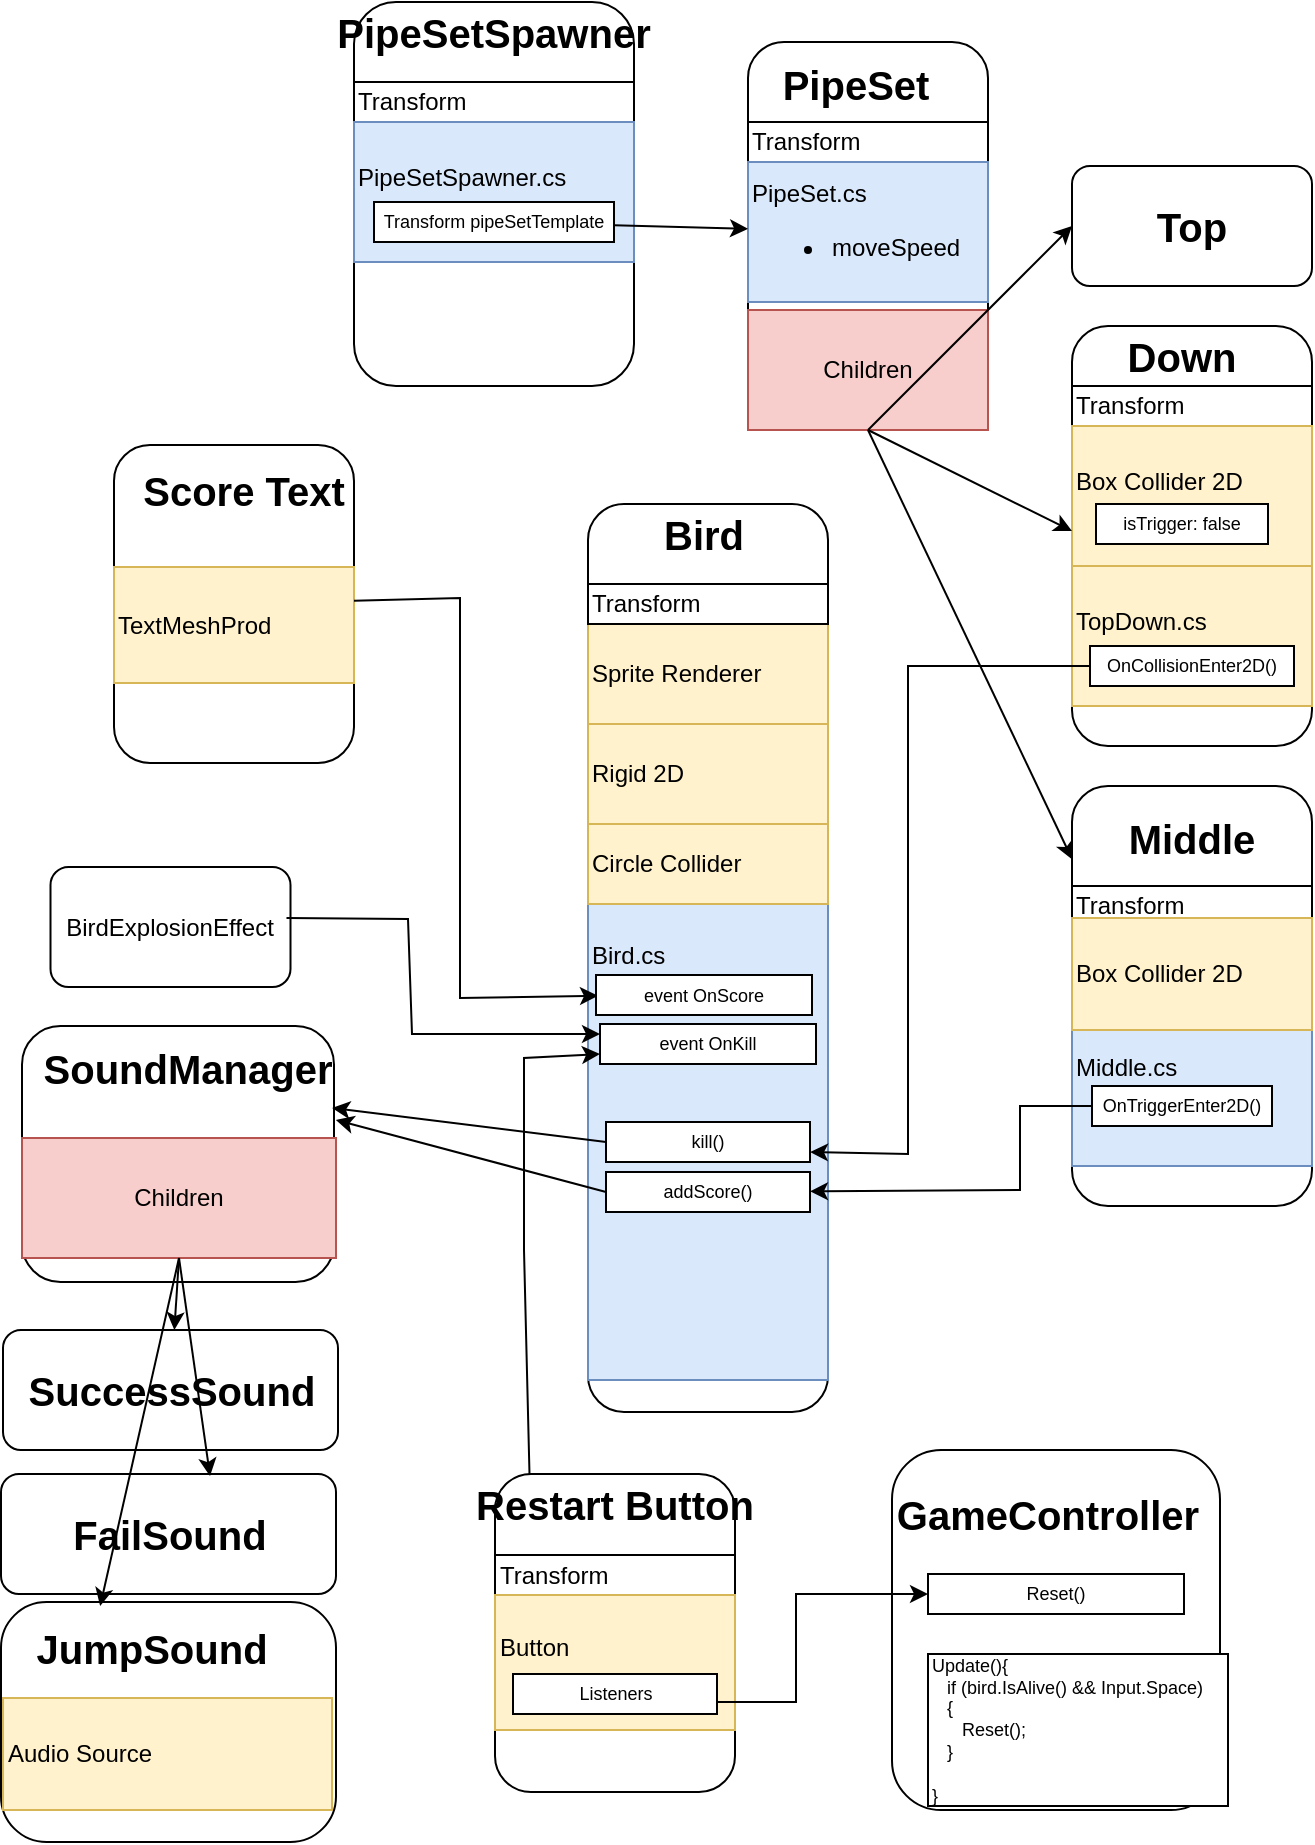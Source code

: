 <mxfile version="22.1.11" type="device">
  <diagram name="Page-1" id="ugfn_hQ13hBYEz8tjGXG">
    <mxGraphModel dx="794" dy="461" grid="1" gridSize="8" guides="1" tooltips="1" connect="1" arrows="1" fold="1" page="1" pageScale="1" pageWidth="850" pageHeight="1100" math="0" shadow="0">
      <root>
        <mxCell id="0" />
        <mxCell id="1" parent="0" />
        <mxCell id="1OO_fhHBv71YnYOh19h5-1" value="" style="rounded=1;whiteSpace=wrap;html=1;" parent="1" vertex="1">
          <mxGeometry x="352" y="403" width="120" height="454" as="geometry" />
        </mxCell>
        <mxCell id="1OO_fhHBv71YnYOh19h5-2" value="Sprite Renderer&lt;br&gt;" style="rounded=0;whiteSpace=wrap;html=1;align=left;horizontal=1;fillColor=#fff2cc;strokeColor=#d6b656;" parent="1" vertex="1">
          <mxGeometry x="352" y="463" width="120" height="50" as="geometry" />
        </mxCell>
        <mxCell id="1OO_fhHBv71YnYOh19h5-3" value="Transform" style="rounded=0;whiteSpace=wrap;html=1;align=left;horizontal=1;" parent="1" vertex="1">
          <mxGeometry x="352" y="443" width="120" height="20" as="geometry" />
        </mxCell>
        <mxCell id="1OO_fhHBv71YnYOh19h5-4" value="Rigid 2D" style="rounded=0;whiteSpace=wrap;html=1;align=left;horizontal=1;fillColor=#fff2cc;strokeColor=#d6b656;" parent="1" vertex="1">
          <mxGeometry x="352" y="513" width="120" height="50" as="geometry" />
        </mxCell>
        <mxCell id="1OO_fhHBv71YnYOh19h5-5" value="Bird.cs&lt;br&gt;&lt;br&gt;&lt;br&gt;&lt;br&gt;&lt;br&gt;&lt;br&gt;&lt;br&gt;&lt;br&gt;&lt;br&gt;&lt;br&gt;&lt;br&gt;&lt;br&gt;&lt;br&gt;&lt;br&gt;" style="rounded=0;whiteSpace=wrap;html=1;align=left;horizontal=1;fillColor=#dae8fc;strokeColor=#6c8ebf;" parent="1" vertex="1">
          <mxGeometry x="352" y="603" width="120" height="238" as="geometry" />
        </mxCell>
        <mxCell id="1OO_fhHBv71YnYOh19h5-6" value="" style="rounded=1;whiteSpace=wrap;html=1;" parent="1" vertex="1">
          <mxGeometry x="432" y="172" width="120" height="192" as="geometry" />
        </mxCell>
        <mxCell id="1OO_fhHBv71YnYOh19h5-7" value="Transform" style="rounded=0;whiteSpace=wrap;html=1;align=left;horizontal=1;" parent="1" vertex="1">
          <mxGeometry x="432" y="212" width="120" height="20" as="geometry" />
        </mxCell>
        <mxCell id="1OO_fhHBv71YnYOh19h5-8" value="PipeSet.cs&lt;br&gt;&lt;ul&gt;&lt;li&gt;&lt;span style=&quot;background-color: initial;&quot;&gt;moveSpeed&lt;/span&gt;&lt;/li&gt;&lt;/ul&gt;" style="rounded=0;whiteSpace=wrap;html=1;align=left;horizontal=1;fillColor=#dae8fc;strokeColor=#6c8ebf;" parent="1" vertex="1">
          <mxGeometry x="432" y="232" width="120" height="70" as="geometry" />
        </mxCell>
        <mxCell id="1OO_fhHBv71YnYOh19h5-9" value="" style="rounded=1;whiteSpace=wrap;html=1;" parent="1" vertex="1">
          <mxGeometry x="235" y="152" width="140" height="192" as="geometry" />
        </mxCell>
        <mxCell id="1OO_fhHBv71YnYOh19h5-10" value="Transform" style="rounded=0;whiteSpace=wrap;html=1;align=left;horizontal=1;" parent="1" vertex="1">
          <mxGeometry x="235" y="192" width="140" height="20" as="geometry" />
        </mxCell>
        <mxCell id="1OO_fhHBv71YnYOh19h5-11" value="PipeSetSpawner.cs&lt;br&gt;&lt;br&gt;" style="rounded=0;whiteSpace=wrap;html=1;align=left;horizontal=1;fillColor=#dae8fc;strokeColor=#6c8ebf;" parent="1" vertex="1">
          <mxGeometry x="235" y="212" width="140" height="70" as="geometry" />
        </mxCell>
        <mxCell id="1OO_fhHBv71YnYOh19h5-12" value="" style="endArrow=classic;html=1;rounded=0;" parent="1" source="1OO_fhHBv71YnYOh19h5-13" target="1OO_fhHBv71YnYOh19h5-8" edge="1">
          <mxGeometry width="50" height="50" relative="1" as="geometry">
            <mxPoint x="462" y="272" as="sourcePoint" />
            <mxPoint x="392" y="142" as="targetPoint" />
          </mxGeometry>
        </mxCell>
        <mxCell id="1OO_fhHBv71YnYOh19h5-13" value="Transform pipeSetTemplate" style="rounded=0;whiteSpace=wrap;html=1;fontSize=9;" parent="1" vertex="1">
          <mxGeometry x="245" y="252" width="120" height="20" as="geometry" />
        </mxCell>
        <mxCell id="1OO_fhHBv71YnYOh19h5-14" value="" style="rounded=1;whiteSpace=wrap;html=1;" parent="1" vertex="1">
          <mxGeometry x="594" y="234" width="120" height="60" as="geometry" />
        </mxCell>
        <mxCell id="1OO_fhHBv71YnYOh19h5-15" value="" style="rounded=1;whiteSpace=wrap;html=1;" parent="1" vertex="1">
          <mxGeometry x="594" y="314" width="120" height="210" as="geometry" />
        </mxCell>
        <mxCell id="1OO_fhHBv71YnYOh19h5-17" value="Transform" style="rounded=0;whiteSpace=wrap;html=1;align=left;horizontal=1;" parent="1" vertex="1">
          <mxGeometry x="594" y="344" width="120" height="20" as="geometry" />
        </mxCell>
        <mxCell id="1OO_fhHBv71YnYOh19h5-18" value="TopDown.cs&lt;br&gt;&lt;br&gt;" style="rounded=0;whiteSpace=wrap;html=1;align=left;horizontal=1;fillColor=#fff2cc;strokeColor=#d6b656;" parent="1" vertex="1">
          <mxGeometry x="594" y="434" width="120" height="70" as="geometry" />
        </mxCell>
        <mxCell id="1OO_fhHBv71YnYOh19h5-21" value="" style="rounded=1;whiteSpace=wrap;html=1;" parent="1" vertex="1">
          <mxGeometry x="594" y="544" width="120" height="210" as="geometry" />
        </mxCell>
        <mxCell id="1OO_fhHBv71YnYOh19h5-22" value="Transform" style="rounded=0;whiteSpace=wrap;html=1;align=left;horizontal=1;" parent="1" vertex="1">
          <mxGeometry x="594" y="594" width="120" height="20" as="geometry" />
        </mxCell>
        <mxCell id="1OO_fhHBv71YnYOh19h5-23" value="Middle.cs&lt;br&gt;&lt;br&gt;&lt;br&gt;" style="rounded=0;whiteSpace=wrap;html=1;align=left;horizontal=1;fillColor=#dae8fc;strokeColor=#6c8ebf;" parent="1" vertex="1">
          <mxGeometry x="594" y="664" width="120" height="70" as="geometry" />
        </mxCell>
        <mxCell id="1OO_fhHBv71YnYOh19h5-24" value="OnCollisionEnter2D()" style="rounded=0;whiteSpace=wrap;html=1;fontSize=9;" parent="1" vertex="1">
          <mxGeometry x="603" y="474" width="102" height="20" as="geometry" />
        </mxCell>
        <mxCell id="1OO_fhHBv71YnYOh19h5-25" value="OnTriggerEnter2D()" style="rounded=0;whiteSpace=wrap;html=1;fontSize=9;" parent="1" vertex="1">
          <mxGeometry x="604" y="694" width="90" height="20" as="geometry" />
        </mxCell>
        <mxCell id="1OO_fhHBv71YnYOh19h5-26" value="Circle Collider" style="rounded=0;whiteSpace=wrap;html=1;align=left;horizontal=1;fillColor=#fff2cc;strokeColor=#d6b656;" parent="1" vertex="1">
          <mxGeometry x="352" y="563" width="120" height="40" as="geometry" />
        </mxCell>
        <mxCell id="1OO_fhHBv71YnYOh19h5-27" value="Box Collider 2D&lt;br&gt;&lt;br&gt;" style="rounded=0;whiteSpace=wrap;html=1;align=left;horizontal=1;fillColor=#fff2cc;strokeColor=#d6b656;" parent="1" vertex="1">
          <mxGeometry x="594" y="364" width="120" height="70" as="geometry" />
        </mxCell>
        <mxCell id="1OO_fhHBv71YnYOh19h5-28" value="Box Collider 2D" style="rounded=0;whiteSpace=wrap;html=1;align=left;horizontal=1;fillColor=#fff2cc;strokeColor=#d6b656;" parent="1" vertex="1">
          <mxGeometry x="594" y="610" width="120" height="56" as="geometry" />
        </mxCell>
        <mxCell id="1OO_fhHBv71YnYOh19h5-29" value="" style="rounded=1;whiteSpace=wrap;html=1;" parent="1" vertex="1">
          <mxGeometry x="115" y="373.5" width="120" height="159" as="geometry" />
        </mxCell>
        <mxCell id="1OO_fhHBv71YnYOh19h5-31" value="TextMeshProd" style="rounded=0;whiteSpace=wrap;html=1;align=left;horizontal=1;fillColor=#fff2cc;strokeColor=#d6b656;" parent="1" vertex="1">
          <mxGeometry x="115" y="434.5" width="120" height="58" as="geometry" />
        </mxCell>
        <mxCell id="1OO_fhHBv71YnYOh19h5-32" value="" style="rounded=1;whiteSpace=wrap;html=1;" parent="1" vertex="1">
          <mxGeometry x="305.5" y="888" width="120" height="159" as="geometry" />
        </mxCell>
        <mxCell id="1OO_fhHBv71YnYOh19h5-33" value="Transform" style="rounded=0;whiteSpace=wrap;html=1;align=left;horizontal=1;" parent="1" vertex="1">
          <mxGeometry x="305.5" y="928.5" width="120" height="20" as="geometry" />
        </mxCell>
        <mxCell id="1OO_fhHBv71YnYOh19h5-34" value="Button&lt;br&gt;&lt;br&gt;" style="rounded=0;whiteSpace=wrap;html=1;align=left;horizontal=1;fillColor=#fff2cc;strokeColor=#d6b656;" parent="1" vertex="1">
          <mxGeometry x="305.5" y="948.5" width="120" height="67.5" as="geometry" />
        </mxCell>
        <mxCell id="1OO_fhHBv71YnYOh19h5-36" value="event OnKill" style="rounded=0;whiteSpace=wrap;html=1;fontSize=9;" parent="1" vertex="1">
          <mxGeometry x="358" y="663" width="108" height="20" as="geometry" />
        </mxCell>
        <mxCell id="1OO_fhHBv71YnYOh19h5-37" value="" style="endArrow=classic;html=1;rounded=0;" parent="1" source="1OO_fhHBv71YnYOh19h5-29" edge="1">
          <mxGeometry width="50" height="50" relative="1" as="geometry">
            <mxPoint x="312" y="217" as="sourcePoint" />
            <mxPoint x="357" y="648.878" as="targetPoint" />
            <Array as="points">
              <mxPoint x="288" y="450" />
              <mxPoint x="288" y="650" />
            </Array>
          </mxGeometry>
        </mxCell>
        <mxCell id="1OO_fhHBv71YnYOh19h5-39" value="kill()" style="rounded=0;whiteSpace=wrap;html=1;fontSize=9;" parent="1" vertex="1">
          <mxGeometry x="361" y="712" width="102" height="20" as="geometry" />
        </mxCell>
        <mxCell id="1OO_fhHBv71YnYOh19h5-40" value="" style="endArrow=classic;html=1;rounded=0;entryX=1;entryY=0.75;entryDx=0;entryDy=0;exitX=0;exitY=0.5;exitDx=0;exitDy=0;" parent="1" source="1OO_fhHBv71YnYOh19h5-24" target="1OO_fhHBv71YnYOh19h5-39" edge="1">
          <mxGeometry width="50" height="50" relative="1" as="geometry">
            <mxPoint x="412" y="226" as="sourcePoint" />
            <mxPoint x="312" y="217" as="targetPoint" />
            <Array as="points">
              <mxPoint x="512" y="484" />
              <mxPoint x="512" y="728" />
            </Array>
          </mxGeometry>
        </mxCell>
        <mxCell id="1OO_fhHBv71YnYOh19h5-41" value="addScore()" style="rounded=0;whiteSpace=wrap;html=1;fontSize=9;" parent="1" vertex="1">
          <mxGeometry x="361" y="737" width="102" height="20" as="geometry" />
        </mxCell>
        <mxCell id="1OO_fhHBv71YnYOh19h5-42" value="" style="endArrow=classic;html=1;rounded=0;exitX=0;exitY=0.5;exitDx=0;exitDy=0;" parent="1" source="1OO_fhHBv71YnYOh19h5-25" target="1OO_fhHBv71YnYOh19h5-41" edge="1">
          <mxGeometry width="50" height="50" relative="1" as="geometry">
            <mxPoint x="611" y="492" as="sourcePoint" />
            <mxPoint x="403" y="736" as="targetPoint" />
            <Array as="points">
              <mxPoint x="568" y="704" />
              <mxPoint x="568" y="746" />
            </Array>
          </mxGeometry>
        </mxCell>
        <mxCell id="1OO_fhHBv71YnYOh19h5-44" value="Listeners" style="rounded=0;whiteSpace=wrap;html=1;fontSize=9;" parent="1" vertex="1">
          <mxGeometry x="314.5" y="988" width="102" height="20" as="geometry" />
        </mxCell>
        <mxCell id="1OO_fhHBv71YnYOh19h5-46" value="Bird" style="text;html=1;strokeColor=none;fillColor=none;align=center;verticalAlign=middle;whiteSpace=wrap;rounded=0;fontStyle=1;fontSize=20;" parent="1" vertex="1">
          <mxGeometry x="380" y="403" width="60" height="30" as="geometry" />
        </mxCell>
        <mxCell id="1OO_fhHBv71YnYOh19h5-47" value="PipeSet" style="text;html=1;strokeColor=none;fillColor=none;align=center;verticalAlign=middle;whiteSpace=wrap;rounded=0;fontStyle=1;fontSize=20;" parent="1" vertex="1">
          <mxGeometry x="456" y="178" width="60" height="30" as="geometry" />
        </mxCell>
        <mxCell id="1OO_fhHBv71YnYOh19h5-48" value="PipeSetSpawner" style="text;html=1;strokeColor=none;fillColor=none;align=center;verticalAlign=middle;whiteSpace=wrap;rounded=0;fontStyle=1;fontSize=20;" parent="1" vertex="1">
          <mxGeometry x="275" y="152" width="60" height="30" as="geometry" />
        </mxCell>
        <mxCell id="1OO_fhHBv71YnYOh19h5-49" value="Down" style="text;html=1;strokeColor=none;fillColor=none;align=center;verticalAlign=middle;whiteSpace=wrap;rounded=0;fontStyle=1;fontSize=20;" parent="1" vertex="1">
          <mxGeometry x="619" y="314" width="60" height="30" as="geometry" />
        </mxCell>
        <mxCell id="1OO_fhHBv71YnYOh19h5-50" value="Top" style="text;html=1;strokeColor=none;fillColor=none;align=center;verticalAlign=middle;whiteSpace=wrap;rounded=0;fontStyle=1;fontSize=20;" parent="1" vertex="1">
          <mxGeometry x="624" y="249" width="60" height="30" as="geometry" />
        </mxCell>
        <mxCell id="1OO_fhHBv71YnYOh19h5-51" value="Middle" style="text;html=1;strokeColor=none;fillColor=none;align=center;verticalAlign=middle;whiteSpace=wrap;rounded=0;fontStyle=1;fontSize=20;" parent="1" vertex="1">
          <mxGeometry x="624" y="554.5" width="60" height="30" as="geometry" />
        </mxCell>
        <mxCell id="1OO_fhHBv71YnYOh19h5-52" value="Score Text" style="text;html=1;strokeColor=none;fillColor=none;align=center;verticalAlign=middle;whiteSpace=wrap;rounded=0;fontStyle=1;fontSize=20;" parent="1" vertex="1">
          <mxGeometry x="115" y="380.5" width="130" height="30" as="geometry" />
        </mxCell>
        <mxCell id="1OO_fhHBv71YnYOh19h5-53" value="Restart Button" style="text;html=1;strokeColor=none;fillColor=none;align=center;verticalAlign=middle;whiteSpace=wrap;rounded=0;fontStyle=1;fontSize=20;" parent="1" vertex="1">
          <mxGeometry x="280" y="888" width="171" height="30" as="geometry" />
        </mxCell>
        <mxCell id="1OO_fhHBv71YnYOh19h5-54" value="isTrigger: false" style="rounded=0;whiteSpace=wrap;html=1;fontSize=9;" parent="1" vertex="1">
          <mxGeometry x="606" y="403" width="86" height="20" as="geometry" />
        </mxCell>
        <mxCell id="1OO_fhHBv71YnYOh19h5-60" value="Children" style="rounded=0;whiteSpace=wrap;html=1;fillColor=#f8cecc;strokeColor=#b85450;" parent="1" vertex="1">
          <mxGeometry x="432" y="306" width="120" height="60" as="geometry" />
        </mxCell>
        <mxCell id="1OO_fhHBv71YnYOh19h5-61" value="" style="endArrow=classic;html=1;rounded=0;exitX=0.5;exitY=1;exitDx=0;exitDy=0;entryX=0;entryY=0.5;entryDx=0;entryDy=0;" parent="1" source="1OO_fhHBv71YnYOh19h5-60" target="1OO_fhHBv71YnYOh19h5-14" edge="1">
          <mxGeometry width="50" height="50" relative="1" as="geometry">
            <mxPoint x="373" y="272" as="sourcePoint" />
            <mxPoint x="440" y="273" as="targetPoint" />
          </mxGeometry>
        </mxCell>
        <mxCell id="1OO_fhHBv71YnYOh19h5-62" value="" style="endArrow=classic;html=1;rounded=0;entryX=0;entryY=0.75;entryDx=0;entryDy=0;exitX=0.5;exitY=1;exitDx=0;exitDy=0;" parent="1" source="1OO_fhHBv71YnYOh19h5-60" target="1OO_fhHBv71YnYOh19h5-27" edge="1">
          <mxGeometry width="50" height="50" relative="1" as="geometry">
            <mxPoint x="560" y="344" as="sourcePoint" />
            <mxPoint x="602" y="272" as="targetPoint" />
          </mxGeometry>
        </mxCell>
        <mxCell id="1OO_fhHBv71YnYOh19h5-63" value="" style="endArrow=classic;html=1;rounded=0;entryX=0.001;entryY=0.175;entryDx=0;entryDy=0;entryPerimeter=0;exitX=0.5;exitY=1;exitDx=0;exitDy=0;" parent="1" source="1OO_fhHBv71YnYOh19h5-60" target="1OO_fhHBv71YnYOh19h5-21" edge="1">
          <mxGeometry width="50" height="50" relative="1" as="geometry">
            <mxPoint x="538" y="374" as="sourcePoint" />
            <mxPoint x="602" y="425" as="targetPoint" />
          </mxGeometry>
        </mxCell>
        <mxCell id="CQiQuCf6ycCjtqZyi2Zl-1" value="&lt;div style=&quot;font-size: 20px;&quot;&gt;SuccessSound&lt;/div&gt;" style="rounded=1;whiteSpace=wrap;html=1;fontSize=20;fontStyle=1" parent="1" vertex="1">
          <mxGeometry x="59.5" y="816" width="167.5" height="60" as="geometry" />
        </mxCell>
        <mxCell id="CQiQuCf6ycCjtqZyi2Zl-2" value="&lt;div style=&quot;font-size: 20px;&quot;&gt;FailSound&lt;/div&gt;" style="rounded=1;whiteSpace=wrap;html=1;fontSize=20;fontStyle=1" parent="1" vertex="1">
          <mxGeometry x="58.5" y="888" width="167.5" height="60" as="geometry" />
        </mxCell>
        <mxCell id="CQiQuCf6ycCjtqZyi2Zl-3" value="" style="rounded=1;whiteSpace=wrap;html=1;fontSize=20;fontStyle=1;arcSize=19;" parent="1" vertex="1">
          <mxGeometry x="58.5" y="952" width="167.5" height="120" as="geometry" />
        </mxCell>
        <mxCell id="CQiQuCf6ycCjtqZyi2Zl-4" value="JumpSound" style="text;html=1;strokeColor=none;fillColor=none;align=center;verticalAlign=middle;whiteSpace=wrap;rounded=0;fontStyle=1;fontSize=20;" parent="1" vertex="1">
          <mxGeometry x="104" y="960" width="60" height="30" as="geometry" />
        </mxCell>
        <mxCell id="CQiQuCf6ycCjtqZyi2Zl-6" value="Audio Source" style="rounded=0;whiteSpace=wrap;html=1;align=left;horizontal=1;fillColor=#fff2cc;strokeColor=#d6b656;" parent="1" vertex="1">
          <mxGeometry x="59.5" y="1000" width="164.5" height="56" as="geometry" />
        </mxCell>
        <mxCell id="CQiQuCf6ycCjtqZyi2Zl-7" value="" style="rounded=1;whiteSpace=wrap;html=1;" parent="1" vertex="1">
          <mxGeometry x="69" y="664" width="156" height="128" as="geometry" />
        </mxCell>
        <mxCell id="CQiQuCf6ycCjtqZyi2Zl-8" value="&lt;div&gt;SoundManager&lt;/div&gt;" style="text;html=1;strokeColor=none;fillColor=none;align=center;verticalAlign=middle;whiteSpace=wrap;rounded=0;fontStyle=1;fontSize=20;" parent="1" vertex="1">
          <mxGeometry x="122" y="670" width="60" height="30" as="geometry" />
        </mxCell>
        <mxCell id="CQiQuCf6ycCjtqZyi2Zl-9" value="Children" style="rounded=0;whiteSpace=wrap;html=1;fillColor=#f8cecc;strokeColor=#b85450;" parent="1" vertex="1">
          <mxGeometry x="69" y="720" width="157" height="60" as="geometry" />
        </mxCell>
        <mxCell id="CQiQuCf6ycCjtqZyi2Zl-10" value="" style="endArrow=classic;html=1;rounded=0;exitX=0.5;exitY=1;exitDx=0;exitDy=0;" parent="1" source="CQiQuCf6ycCjtqZyi2Zl-9" target="CQiQuCf6ycCjtqZyi2Zl-1" edge="1">
          <mxGeometry width="50" height="50" relative="1" as="geometry">
            <mxPoint x="264" y="922" as="sourcePoint" />
            <mxPoint x="314" y="872" as="targetPoint" />
          </mxGeometry>
        </mxCell>
        <mxCell id="CQiQuCf6ycCjtqZyi2Zl-11" value="" style="endArrow=classic;html=1;rounded=0;entryX=0.624;entryY=0.017;entryDx=0;entryDy=0;exitX=0.5;exitY=1;exitDx=0;exitDy=0;entryPerimeter=0;" parent="1" source="CQiQuCf6ycCjtqZyi2Zl-9" target="CQiQuCf6ycCjtqZyi2Zl-2" edge="1">
          <mxGeometry width="50" height="50" relative="1" as="geometry">
            <mxPoint x="272" y="984" as="sourcePoint" />
            <mxPoint x="235" y="846" as="targetPoint" />
          </mxGeometry>
        </mxCell>
        <mxCell id="CQiQuCf6ycCjtqZyi2Zl-12" value="" style="endArrow=classic;html=1;rounded=0;entryX=0.296;entryY=0.017;entryDx=0;entryDy=0;exitX=0.5;exitY=1;exitDx=0;exitDy=0;entryPerimeter=0;" parent="1" source="CQiQuCf6ycCjtqZyi2Zl-9" target="CQiQuCf6ycCjtqZyi2Zl-3" edge="1">
          <mxGeometry width="50" height="50" relative="1" as="geometry">
            <mxPoint x="280" y="984" as="sourcePoint" />
            <mxPoint x="235" y="918" as="targetPoint" />
          </mxGeometry>
        </mxCell>
        <mxCell id="CQiQuCf6ycCjtqZyi2Zl-13" value="" style="endArrow=classic;html=1;rounded=0;exitX=0;exitY=0.5;exitDx=0;exitDy=0;entryX=0.994;entryY=0.32;entryDx=0;entryDy=0;entryPerimeter=0;" parent="1" source="1OO_fhHBv71YnYOh19h5-39" target="CQiQuCf6ycCjtqZyi2Zl-7" edge="1">
          <mxGeometry width="50" height="50" relative="1" as="geometry">
            <mxPoint x="528" y="938" as="sourcePoint" />
            <mxPoint x="578" y="888" as="targetPoint" />
            <Array as="points" />
          </mxGeometry>
        </mxCell>
        <mxCell id="IHwRkq1hG-a8dkphhGMc-1" value="event OnScore" style="rounded=0;whiteSpace=wrap;html=1;fontSize=9;" parent="1" vertex="1">
          <mxGeometry x="356" y="638.5" width="108" height="20" as="geometry" />
        </mxCell>
        <mxCell id="IHwRkq1hG-a8dkphhGMc-3" value="BirdExplosionEffect" style="rounded=1;whiteSpace=wrap;html=1;" parent="1" vertex="1">
          <mxGeometry x="83.25" y="584.5" width="120" height="60" as="geometry" />
        </mxCell>
        <mxCell id="VEoDvH2FcaN9Hdg7ILSr-1" value="" style="rounded=1;whiteSpace=wrap;html=1;" vertex="1" parent="1">
          <mxGeometry x="504" y="876" width="164" height="180" as="geometry" />
        </mxCell>
        <mxCell id="VEoDvH2FcaN9Hdg7ILSr-2" value="&lt;div&gt;GameController&lt;/div&gt;" style="text;html=1;strokeColor=none;fillColor=none;align=center;verticalAlign=middle;whiteSpace=wrap;rounded=0;fontStyle=1;fontSize=20;" vertex="1" parent="1">
          <mxGeometry x="552" y="893" width="60" height="30" as="geometry" />
        </mxCell>
        <mxCell id="VEoDvH2FcaN9Hdg7ILSr-3" value="Reset()" style="rounded=0;whiteSpace=wrap;html=1;fontSize=9;" vertex="1" parent="1">
          <mxGeometry x="522" y="938" width="128" height="20" as="geometry" />
        </mxCell>
        <mxCell id="VEoDvH2FcaN9Hdg7ILSr-6" value="&lt;div&gt;Update(){&lt;/div&gt;&lt;div&gt;&amp;nbsp;&amp;nbsp; if (bird.IsAlive() &amp;amp;&amp;amp; Input.Space)&lt;/div&gt;&lt;div&gt;&amp;nbsp;&amp;nbsp; {&lt;/div&gt;&lt;div&gt;&amp;nbsp;&amp;nbsp;&amp;nbsp;&amp;nbsp;&amp;nbsp; Reset();&lt;br&gt;&lt;/div&gt;&lt;div&gt;&amp;nbsp;&amp;nbsp; }&lt;br&gt;&lt;/div&gt;&lt;div&gt;&amp;nbsp; &lt;br&gt;&lt;/div&gt;&lt;div&gt;}&lt;/div&gt;" style="rounded=0;whiteSpace=wrap;html=1;fontSize=9;align=left;" vertex="1" parent="1">
          <mxGeometry x="522" y="978" width="150" height="76" as="geometry" />
        </mxCell>
        <mxCell id="VEoDvH2FcaN9Hdg7ILSr-7" value="" style="endArrow=classic;html=1;rounded=0;exitX=1;exitY=0.5;exitDx=0;exitDy=0;entryX=0;entryY=0.25;entryDx=0;entryDy=0;" edge="1" parent="1" target="1OO_fhHBv71YnYOh19h5-36">
          <mxGeometry width="50" height="50" relative="1" as="geometry">
            <mxPoint x="201.25" y="610" as="sourcePoint" />
            <mxPoint x="356" y="673.5" as="targetPoint" />
            <Array as="points">
              <mxPoint x="262" y="610.5" />
              <mxPoint x="264" y="668" />
            </Array>
          </mxGeometry>
        </mxCell>
        <mxCell id="VEoDvH2FcaN9Hdg7ILSr-9" value="" style="endArrow=classic;html=1;rounded=0;exitX=0;exitY=0.5;exitDx=0;exitDy=0;entryX=1.006;entryY=0.367;entryDx=0;entryDy=0;entryPerimeter=0;" edge="1" parent="1" source="1OO_fhHBv71YnYOh19h5-41" target="CQiQuCf6ycCjtqZyi2Zl-7">
          <mxGeometry width="50" height="50" relative="1" as="geometry">
            <mxPoint x="288" y="882" as="sourcePoint" />
            <mxPoint x="338" y="832" as="targetPoint" />
          </mxGeometry>
        </mxCell>
        <mxCell id="VEoDvH2FcaN9Hdg7ILSr-10" value="" style="endArrow=classic;html=1;rounded=0;entryX=0;entryY=0.5;entryDx=0;entryDy=0;" edge="1" parent="1" target="VEoDvH2FcaN9Hdg7ILSr-3">
          <mxGeometry width="50" height="50" relative="1" as="geometry">
            <mxPoint x="416" y="1002" as="sourcePoint" />
            <mxPoint x="466" y="952" as="targetPoint" />
            <Array as="points">
              <mxPoint x="456" y="1002" />
              <mxPoint x="456" y="948" />
            </Array>
          </mxGeometry>
        </mxCell>
        <mxCell id="VEoDvH2FcaN9Hdg7ILSr-11" value="" style="endArrow=classic;html=1;rounded=0;exitX=0.25;exitY=0;exitDx=0;exitDy=0;entryX=0;entryY=0.75;entryDx=0;entryDy=0;" edge="1" parent="1" source="1OO_fhHBv71YnYOh19h5-53" target="1OO_fhHBv71YnYOh19h5-36">
          <mxGeometry width="50" height="50" relative="1" as="geometry">
            <mxPoint x="272" y="866" as="sourcePoint" />
            <mxPoint x="322" y="816" as="targetPoint" />
            <Array as="points">
              <mxPoint x="320" y="776" />
              <mxPoint x="320" y="680" />
            </Array>
          </mxGeometry>
        </mxCell>
      </root>
    </mxGraphModel>
  </diagram>
</mxfile>
